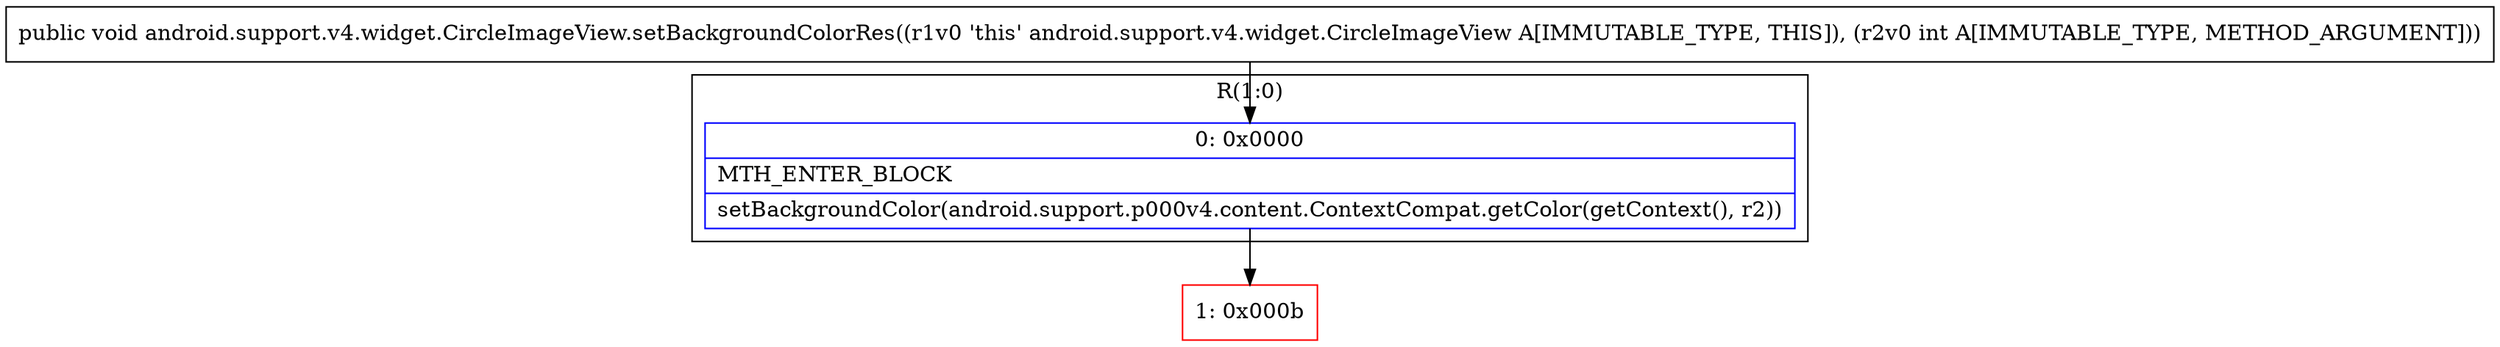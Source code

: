 digraph "CFG forandroid.support.v4.widget.CircleImageView.setBackgroundColorRes(I)V" {
subgraph cluster_Region_741292187 {
label = "R(1:0)";
node [shape=record,color=blue];
Node_0 [shape=record,label="{0\:\ 0x0000|MTH_ENTER_BLOCK\l|setBackgroundColor(android.support.p000v4.content.ContextCompat.getColor(getContext(), r2))\l}"];
}
Node_1 [shape=record,color=red,label="{1\:\ 0x000b}"];
MethodNode[shape=record,label="{public void android.support.v4.widget.CircleImageView.setBackgroundColorRes((r1v0 'this' android.support.v4.widget.CircleImageView A[IMMUTABLE_TYPE, THIS]), (r2v0 int A[IMMUTABLE_TYPE, METHOD_ARGUMENT])) }"];
MethodNode -> Node_0;
Node_0 -> Node_1;
}

